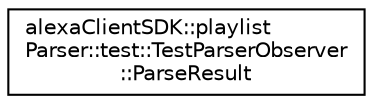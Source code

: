 digraph "Graphical Class Hierarchy"
{
  edge [fontname="Helvetica",fontsize="10",labelfontname="Helvetica",labelfontsize="10"];
  node [fontname="Helvetica",fontsize="10",shape=record];
  rankdir="LR";
  Node0 [label="alexaClientSDK::playlist\lParser::test::TestParserObserver\l::ParseResult",height=0.2,width=0.4,color="black", fillcolor="white", style="filled",URL="$structalexa_client_s_d_k_1_1playlist_parser_1_1test_1_1_test_parser_observer_1_1_parse_result.html",tooltip="A struct used for bookkeeping of parse results. "];
}
